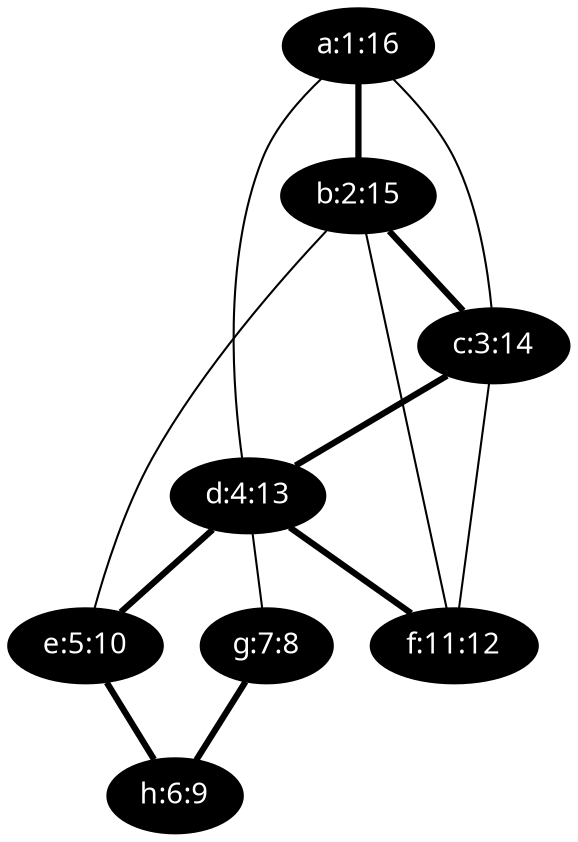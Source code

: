 Graph {
a [ label="a:1:16" fontcolor=white style=filled fontname="time-bold" fillcolor=black ];
b [ label="b:2:15" fontcolor=white style=filled fontname="time-bold" fillcolor=black ];
c [ label="c:3:14" fontcolor=white style=filled fontname="time-bold" fillcolor=black ];
d [ label="d:4:13" fontcolor=white style=filled fontname="time-bold" fillcolor=black ];
e [ label="e:5:10" fontcolor=white style=filled fontname="time-bold" fillcolor=black ];
f [ label="f:11:12" fontcolor=white style=filled fontname="time-bold" fillcolor=black ];
g [ label="g:7:8" fontcolor=white style=filled fontname="time-bold" fillcolor=black ];
h [ label="h:6:9" fontcolor=white style=filled fontname="time-bold" fillcolor=black ];
a--d[label="", penwidth=1];
a--b[label="", penwidth=3];
a--c[label="", penwidth=1];
b--e[label="", penwidth=1];
b--f[label="", penwidth=1];
b--c[label="", penwidth=3];
c--d[label="", penwidth=3];
c--f[label="", penwidth=1];
d--e[label="", penwidth=3];
d--f[label="", penwidth=3];
d--g[label="", penwidth=1];
e--h[label="", penwidth=3];
g--h[label="", penwidth=3];
}